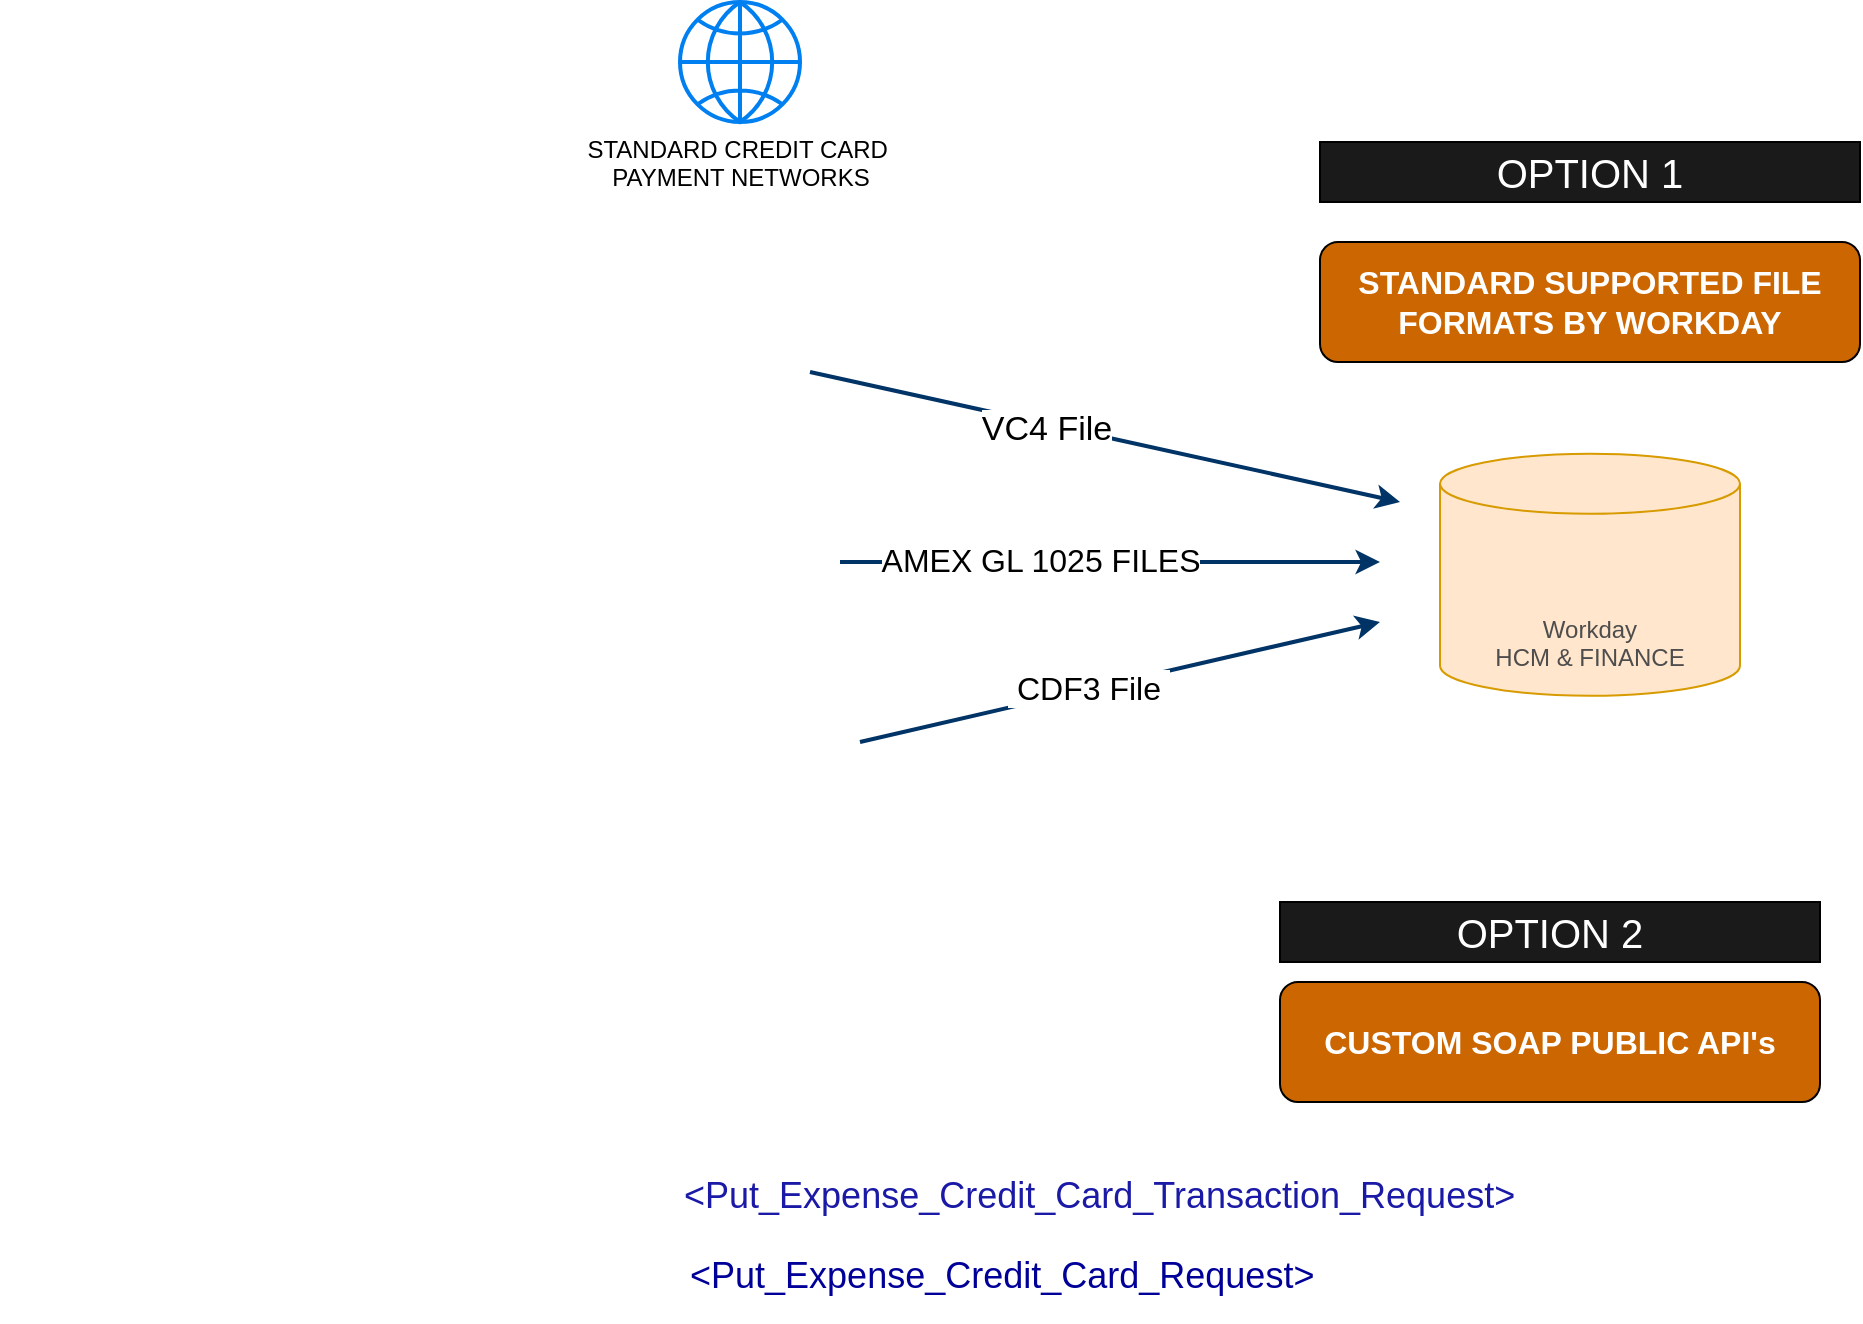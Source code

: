 <mxfile version="24.2.1" type="github">
  <diagram name="Page-1" id="EkX973uBJ4-KdEPocawQ">
    <mxGraphModel dx="584" dy="772" grid="1" gridSize="10" guides="1" tooltips="1" connect="1" arrows="1" fold="1" page="1" pageScale="1" pageWidth="850" pageHeight="1100" math="0" shadow="0">
      <root>
        <mxCell id="0" />
        <mxCell id="1" parent="0" />
        <mxCell id="zlEWBQCr5Uid9fLaf4PV-1" value="&lt;div&gt;&lt;font color=&quot;#4d4d4d&quot;&gt;&lt;br&gt;&lt;/font&gt;&lt;/div&gt;&lt;div&gt;&lt;font color=&quot;#4d4d4d&quot;&gt;&lt;br&gt;&lt;/font&gt;&lt;/div&gt;&lt;font color=&quot;#4d4d4d&quot;&gt;&lt;div&gt;&lt;font color=&quot;#4d4d4d&quot;&gt;&lt;br&gt;&lt;/font&gt;&lt;/div&gt;Workday&lt;/font&gt;&lt;div&gt;&lt;font color=&quot;#4d4d4d&quot;&gt;HCM &amp;amp; FINANCE&lt;/font&gt;&lt;/div&gt;" style="shape=cylinder3;whiteSpace=wrap;html=1;boundedLbl=1;backgroundOutline=1;size=15;fillColor=#ffe6cc;strokeColor=#d79b00;" parent="1" vertex="1">
          <mxGeometry x="1660" y="275.88" width="150" height="121" as="geometry" />
        </mxCell>
        <mxCell id="zlEWBQCr5Uid9fLaf4PV-2" value="" style="shape=image;verticalLabelPosition=bottom;labelBackgroundColor=default;verticalAlign=top;aspect=fixed;imageAspect=0;image=https://upload.wikimedia.org/wikipedia/commons/thumb/3/3b/Workday_Logo.png/1280px-Workday_Logo.png;" parent="1" vertex="1">
          <mxGeometry x="1690" y="311.88" width="90" height="34.95" as="geometry" />
        </mxCell>
        <mxCell id="zlEWBQCr5Uid9fLaf4PV-3" value="" style="shape=image;verticalLabelPosition=bottom;labelBackgroundColor=default;verticalAlign=top;aspect=fixed;imageAspect=0;image=https://www.soldo.com/wp-content/uploads/soldo-logo-1.png;" parent="1" vertex="1">
          <mxGeometry x="940.0" y="450" width="111.84" height="55.19" as="geometry" />
        </mxCell>
        <mxCell id="zlEWBQCr5Uid9fLaf4PV-4" value="" style="shape=image;html=1;verticalAlign=top;verticalLabelPosition=bottom;labelBackgroundColor=#ffffff;imageAspect=0;aspect=fixed;image=https://cdn3.iconfinder.com/data/icons/payment-method-1/64/_Mastercard-128.png" parent="1" vertex="1">
          <mxGeometry x="1280" y="390" width="70" height="70" as="geometry" />
        </mxCell>
        <mxCell id="zlEWBQCr5Uid9fLaf4PV-5" value="" style="shape=image;html=1;verticalAlign=top;verticalLabelPosition=bottom;labelBackgroundColor=#ffffff;imageAspect=0;aspect=fixed;image=https://cdn2.iconfinder.com/data/icons/social-media-and-payment/64/-69-128.png" parent="1" vertex="1">
          <mxGeometry x="1275" y="200" width="70" height="70" as="geometry" />
        </mxCell>
        <mxCell id="zlEWBQCr5Uid9fLaf4PV-6" value="" style="shape=image;html=1;verticalAlign=top;verticalLabelPosition=bottom;labelBackgroundColor=#ffffff;imageAspect=0;aspect=fixed;image=https://cdn4.iconfinder.com/data/icons/Primo_Icons/PNG/128x128/credit_card_amex.png" parent="1" vertex="1">
          <mxGeometry x="1265" y="289.36" width="80" height="80" as="geometry" />
        </mxCell>
        <mxCell id="zlEWBQCr5Uid9fLaf4PV-8" value="" style="endArrow=classic;html=1;rounded=0;exitX=1;exitY=0.5;exitDx=0;exitDy=0;strokeWidth=2;strokeColor=#003366;" parent="1" source="zlEWBQCr5Uid9fLaf4PV-5" edge="1">
          <mxGeometry width="50" height="50" relative="1" as="geometry">
            <mxPoint x="1410" y="420" as="sourcePoint" />
            <mxPoint x="1640" y="300" as="targetPoint" />
          </mxGeometry>
        </mxCell>
        <mxCell id="v0hhgzaseM2NColTYWPZ-3" value="&lt;font style=&quot;font-size: 17px;&quot;&gt;VC4 File&lt;/font&gt;" style="edgeLabel;html=1;align=center;verticalAlign=middle;resizable=0;points=[];" parent="zlEWBQCr5Uid9fLaf4PV-8" vertex="1" connectable="0">
          <mxGeometry x="-0.196" y="-3" relative="1" as="geometry">
            <mxPoint as="offset" />
          </mxGeometry>
        </mxCell>
        <mxCell id="zlEWBQCr5Uid9fLaf4PV-12" value="STANDARD CREDIT CARD&amp;nbsp;&lt;div&gt;PAYMENT NETWORKS&lt;/div&gt;" style="html=1;verticalLabelPosition=bottom;align=center;labelBackgroundColor=#ffffff;verticalAlign=top;strokeWidth=2;strokeColor=#0080F0;shadow=0;dashed=0;shape=mxgraph.ios7.icons.globe;" parent="1" vertex="1">
          <mxGeometry x="1280" y="50" width="60" height="60" as="geometry" />
        </mxCell>
        <mxCell id="zlEWBQCr5Uid9fLaf4PV-14" value="" style="endArrow=classic;html=1;rounded=0;strokeWidth=2;strokeColor=#003366;" parent="1" edge="1">
          <mxGeometry width="50" height="50" relative="1" as="geometry">
            <mxPoint x="1360" y="330" as="sourcePoint" />
            <mxPoint x="1630" y="330" as="targetPoint" />
          </mxGeometry>
        </mxCell>
        <mxCell id="v0hhgzaseM2NColTYWPZ-6" value="&lt;font style=&quot;font-size: 16px;&quot;&gt;AMEX GL 1025 FILES&lt;/font&gt;" style="edgeLabel;html=1;align=center;verticalAlign=middle;resizable=0;points=[];" parent="zlEWBQCr5Uid9fLaf4PV-14" vertex="1" connectable="0">
          <mxGeometry x="-0.481" y="-2" relative="1" as="geometry">
            <mxPoint x="30" y="-3" as="offset" />
          </mxGeometry>
        </mxCell>
        <mxCell id="zlEWBQCr5Uid9fLaf4PV-15" value="" style="endArrow=classic;html=1;rounded=0;strokeWidth=2;strokeColor=#003366;" parent="1" edge="1">
          <mxGeometry width="50" height="50" relative="1" as="geometry">
            <mxPoint x="1370" y="420" as="sourcePoint" />
            <mxPoint x="1630" y="360" as="targetPoint" />
          </mxGeometry>
        </mxCell>
        <mxCell id="v0hhgzaseM2NColTYWPZ-5" value="&lt;span style=&quot;font-size: 16px;&quot;&gt;&amp;nbsp;CDF3 File&amp;nbsp;&lt;/span&gt;" style="edgeLabel;html=1;align=center;verticalAlign=middle;resizable=0;points=[];" parent="zlEWBQCr5Uid9fLaf4PV-15" vertex="1" connectable="0">
          <mxGeometry x="-0.122" y="1" relative="1" as="geometry">
            <mxPoint as="offset" />
          </mxGeometry>
        </mxCell>
        <mxCell id="zlEWBQCr5Uid9fLaf4PV-16" value="&lt;font color=&quot;#ffffff&quot; style=&quot;font-size: 16px;&quot;&gt;&lt;b&gt;STANDARD SUPPORTED FILE FORMATS BY WORKDAY&lt;/b&gt;&lt;/font&gt;" style="rounded=1;whiteSpace=wrap;html=1;fillColor=#CC6600;" parent="1" vertex="1">
          <mxGeometry x="1600" y="170" width="270" height="60" as="geometry" />
        </mxCell>
        <mxCell id="v0hhgzaseM2NColTYWPZ-9" value="&lt;span style=&quot;color: rgb(26, 26, 166); font-style: normal; font-variant-ligatures: normal; font-variant-caps: normal; font-weight: 400; letter-spacing: normal; orphans: 2; text-align: start; text-indent: 0px; text-transform: none; widows: 2; word-spacing: 0px; -webkit-text-stroke-width: 0px; white-space: normal; text-decoration-thickness: initial; text-decoration-style: initial; text-decoration-color: initial; float: none; display: inline !important;&quot;&gt;&lt;font style=&quot;font-size: 18px;&quot;&gt;&amp;lt;Put_Expense_Credit_Card_Transaction_Request&amp;gt;&lt;/font&gt;&lt;/span&gt;" style="text;whiteSpace=wrap;html=1;fontFamily=Helvetica;fontSize=18;fontColor=#000099;" parent="1" vertex="1">
          <mxGeometry x="1280" y="630" width="340" height="40" as="geometry" />
        </mxCell>
        <mxCell id="v0hhgzaseM2NColTYWPZ-10" value="&lt;Put_Expense_Credit_Card_Request&gt;" style="text;whiteSpace=wrap;fontFamily=Helvetica;fontSize=18;fontColor=#000099;" parent="1" vertex="1">
          <mxGeometry x="1282.5" y="670" width="315" height="40" as="geometry" />
        </mxCell>
        <mxCell id="v0hhgzaseM2NColTYWPZ-11" value="&lt;font color=&quot;#ffffff&quot; style=&quot;font-size: 16px;&quot;&gt;&lt;b&gt;CUSTOM SOAP PUBLIC API&#39;s&lt;/b&gt;&lt;/font&gt;" style="rounded=1;whiteSpace=wrap;html=1;fillColor=#CC6600;" parent="1" vertex="1">
          <mxGeometry x="1580" y="540" width="270" height="60" as="geometry" />
        </mxCell>
        <mxCell id="zZhEXlRWP0s4IP0oTXFi-1" value="&lt;font style=&quot;font-size: 20px;&quot; color=&quot;#ffffff&quot;&gt;OPTION 1&lt;/font&gt;" style="rounded=0;whiteSpace=wrap;html=1;fillColor=#1A1A1A;" vertex="1" parent="1">
          <mxGeometry x="1600" y="120" width="270" height="30" as="geometry" />
        </mxCell>
        <mxCell id="zZhEXlRWP0s4IP0oTXFi-2" value="&lt;font style=&quot;font-size: 20px;&quot; color=&quot;#ffffff&quot;&gt;OPTION 2&lt;/font&gt;" style="rounded=0;whiteSpace=wrap;html=1;fillColor=#1A1A1A;" vertex="1" parent="1">
          <mxGeometry x="1580" y="500" width="270" height="30" as="geometry" />
        </mxCell>
      </root>
    </mxGraphModel>
  </diagram>
</mxfile>
